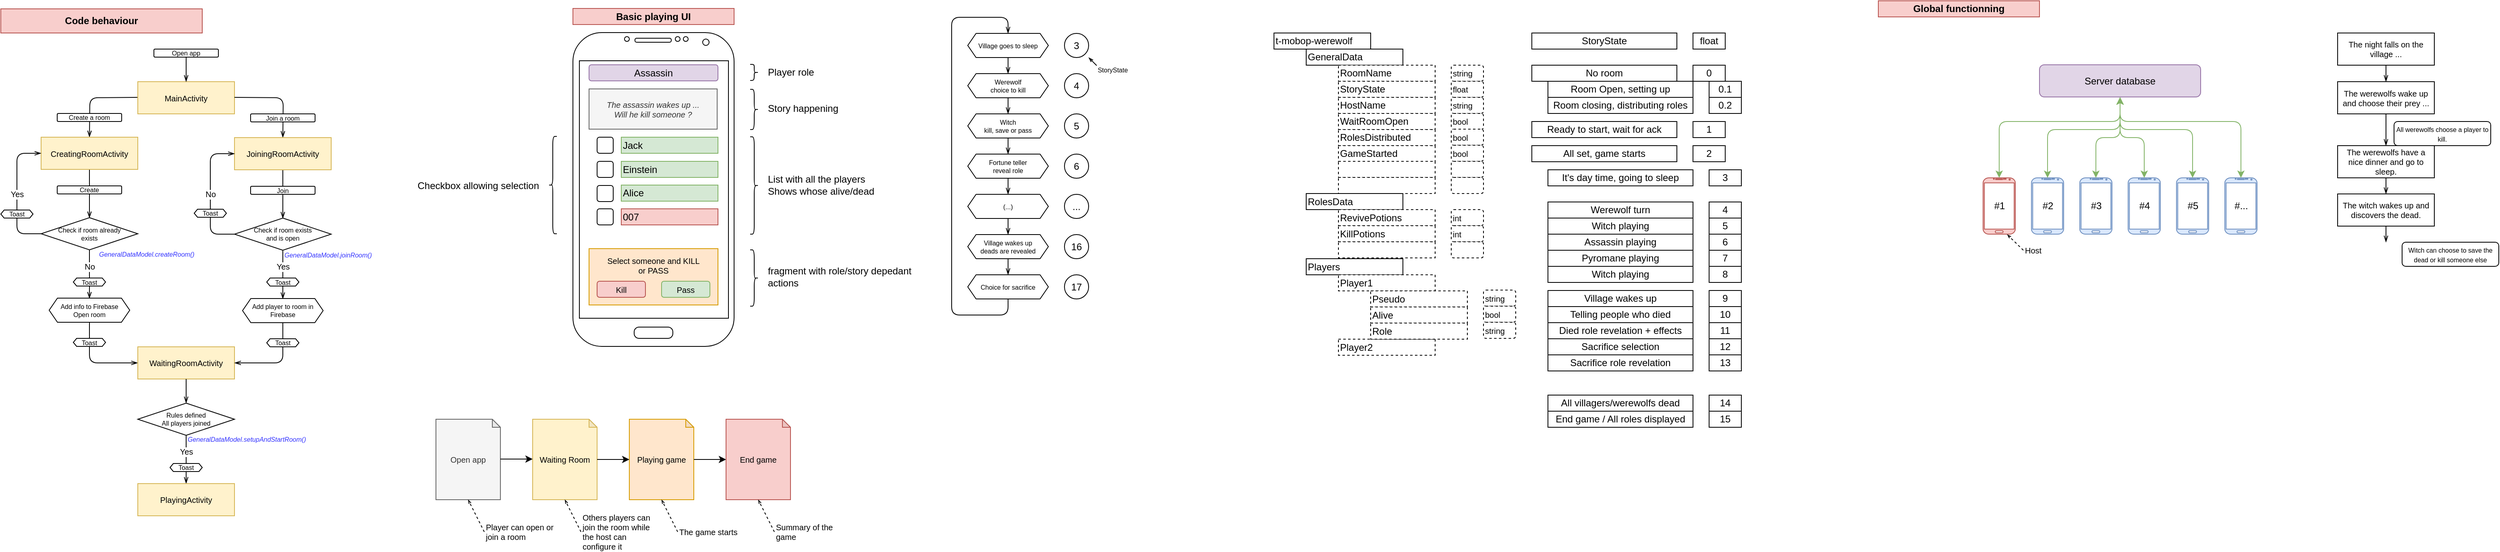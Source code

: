 <mxfile version="12.3.2" type="device" pages="1"><diagram id="DQaIDhGSqZXGHXnhg_7c" name="Page-1"><mxGraphModel dx="469" dy="-544" grid="1" gridSize="10" guides="1" tooltips="1" connect="1" arrows="1" fold="1" page="1" pageScale="1" pageWidth="1169" pageHeight="827" math="0" shadow="0"><root><mxCell id="0"/><mxCell id="1" parent="0"/><mxCell id="uRxb_ke3YkDZkMatHxJX-31" value="t-mobop-werewolf" style="rounded=0;whiteSpace=wrap;html=1;connectable=0;allowArrows=0;align=left;" parent="1" vertex="1"><mxGeometry x="1600" y="880" width="120" height="20" as="geometry"/></mxCell><mxCell id="uRxb_ke3YkDZkMatHxJX-32" value="GeneralData" style="rounded=0;whiteSpace=wrap;html=1;connectable=0;allowArrows=0;align=left;" parent="1" vertex="1"><mxGeometry x="1640" y="900" width="120" height="20" as="geometry"/></mxCell><mxCell id="uRxb_ke3YkDZkMatHxJX-33" value="RoomName" style="rounded=0;whiteSpace=wrap;html=1;connectable=0;allowArrows=0;dashed=1;align=left;" parent="1" vertex="1"><mxGeometry x="1680" y="920" width="120" height="20" as="geometry"/></mxCell><mxCell id="uRxb_ke3YkDZkMatHxJX-34" value="StoryState" style="rounded=0;whiteSpace=wrap;html=1;connectable=0;allowArrows=0;dashed=1;align=left;" parent="1" vertex="1"><mxGeometry x="1680" y="940" width="120" height="20" as="geometry"/></mxCell><mxCell id="uRxb_ke3YkDZkMatHxJX-35" value="Players" style="rounded=0;whiteSpace=wrap;html=1;connectable=0;allowArrows=0;align=left;" parent="1" vertex="1"><mxGeometry x="1640" y="1160.5" width="120" height="20" as="geometry"/></mxCell><mxCell id="uRxb_ke3YkDZkMatHxJX-36" value="Player1" style="rounded=0;whiteSpace=wrap;html=1;connectable=0;allowArrows=0;dashed=1;align=left;" parent="1" vertex="1"><mxGeometry x="1680" y="1180.5" width="120" height="20" as="geometry"/></mxCell><mxCell id="uRxb_ke3YkDZkMatHxJX-37" value="Player2" style="rounded=0;whiteSpace=wrap;html=1;connectable=0;allowArrows=0;dashed=1;align=left;" parent="1" vertex="1"><mxGeometry x="1680" y="1260.5" width="120" height="20" as="geometry"/></mxCell><mxCell id="uRxb_ke3YkDZkMatHxJX-38" value="HostName" style="rounded=0;whiteSpace=wrap;html=1;connectable=0;allowArrows=0;dashed=1;align=left;" parent="1" vertex="1"><mxGeometry x="1680" y="960" width="120" height="20" as="geometry"/></mxCell><mxCell id="uRxb_ke3YkDZkMatHxJX-39" value="WaitRoomOpen" style="rounded=0;whiteSpace=wrap;html=1;connectable=0;allowArrows=0;dashed=1;align=left;" parent="1" vertex="1"><mxGeometry x="1680" y="980" width="120" height="20" as="geometry"/></mxCell><mxCell id="uRxb_ke3YkDZkMatHxJX-40" value="Pseudo" style="rounded=0;whiteSpace=wrap;html=1;connectable=0;allowArrows=0;dashed=1;align=left;" parent="1" vertex="1"><mxGeometry x="1720" y="1200.5" width="120" height="20" as="geometry"/></mxCell><mxCell id="uRxb_ke3YkDZkMatHxJX-41" value="Alive" style="rounded=0;whiteSpace=wrap;html=1;connectable=0;allowArrows=0;dashed=1;align=left;" parent="1" vertex="1"><mxGeometry x="1720" y="1220.5" width="120" height="20" as="geometry"/></mxCell><mxCell id="uRxb_ke3YkDZkMatHxJX-42" value="Role" style="rounded=0;whiteSpace=wrap;html=1;connectable=0;allowArrows=0;dashed=1;align=left;" parent="1" vertex="1"><mxGeometry x="1720" y="1240.5" width="120" height="20" as="geometry"/></mxCell><mxCell id="uRxb_ke3YkDZkMatHxJX-43" value="RolesDistributed" style="rounded=0;whiteSpace=wrap;html=1;connectable=0;allowArrows=0;dashed=1;align=left;" parent="1" vertex="1"><mxGeometry x="1680" y="1000" width="120" height="20" as="geometry"/></mxCell><mxCell id="uRxb_ke3YkDZkMatHxJX-44" value="GameStarted" style="rounded=0;whiteSpace=wrap;html=1;connectable=0;allowArrows=0;dashed=1;align=left;" parent="1" vertex="1"><mxGeometry x="1680" y="1020" width="120" height="20" as="geometry"/></mxCell><mxCell id="uRxb_ke3YkDZkMatHxJX-45" value="" style="rounded=0;whiteSpace=wrap;html=1;connectable=0;allowArrows=0;dashed=1;align=left;" parent="1" vertex="1"><mxGeometry x="1680" y="1039.5" width="120" height="20" as="geometry"/></mxCell><mxCell id="uRxb_ke3YkDZkMatHxJX-46" value="" style="rounded=0;whiteSpace=wrap;html=1;connectable=0;allowArrows=0;dashed=1;align=left;" parent="1" vertex="1"><mxGeometry x="1680" y="1059.5" width="120" height="20" as="geometry"/></mxCell><mxCell id="uRxb_ke3YkDZkMatHxJX-47" value="string" style="rounded=1;whiteSpace=wrap;html=1;fontSize=10;align=left;dashed=1;connectable=0;allowArrows=0;" parent="1" vertex="1"><mxGeometry x="1820" y="920" width="40" height="20" as="geometry"/></mxCell><mxCell id="uRxb_ke3YkDZkMatHxJX-48" value="float" style="rounded=1;whiteSpace=wrap;html=1;fontSize=10;align=left;dashed=1;connectable=0;allowArrows=0;" parent="1" vertex="1"><mxGeometry x="1820" y="940" width="40" height="20" as="geometry"/></mxCell><mxCell id="uRxb_ke3YkDZkMatHxJX-49" value="string" style="rounded=1;whiteSpace=wrap;html=1;fontSize=10;align=left;dashed=1;connectable=0;allowArrows=0;" parent="1" vertex="1"><mxGeometry x="1820" y="960" width="40" height="20" as="geometry"/></mxCell><mxCell id="uRxb_ke3YkDZkMatHxJX-50" value="bool" style="rounded=1;whiteSpace=wrap;html=1;fontSize=10;align=left;dashed=1;connectable=0;allowArrows=0;" parent="1" vertex="1"><mxGeometry x="1820" y="980" width="40" height="20" as="geometry"/></mxCell><mxCell id="uRxb_ke3YkDZkMatHxJX-51" value="bool" style="rounded=1;whiteSpace=wrap;html=1;fontSize=10;align=left;dashed=1;connectable=0;allowArrows=0;" parent="1" vertex="1"><mxGeometry x="1820" y="999.5" width="40" height="20" as="geometry"/></mxCell><mxCell id="uRxb_ke3YkDZkMatHxJX-52" value="bool" style="rounded=1;whiteSpace=wrap;html=1;fontSize=10;align=left;dashed=1;connectable=0;allowArrows=0;" parent="1" vertex="1"><mxGeometry x="1820" y="1019.5" width="40" height="20" as="geometry"/></mxCell><mxCell id="uRxb_ke3YkDZkMatHxJX-53" value="" style="rounded=1;whiteSpace=wrap;html=1;fontSize=10;align=left;dashed=1;connectable=0;allowArrows=0;" parent="1" vertex="1"><mxGeometry x="1820" y="1039.5" width="40" height="20" as="geometry"/></mxCell><mxCell id="uRxb_ke3YkDZkMatHxJX-54" value="" style="rounded=1;whiteSpace=wrap;html=1;fontSize=10;align=left;dashed=1;connectable=0;allowArrows=0;" parent="1" vertex="1"><mxGeometry x="1820" y="1059.5" width="40" height="20" as="geometry"/></mxCell><mxCell id="uRxb_ke3YkDZkMatHxJX-55" value="string" style="rounded=1;whiteSpace=wrap;html=1;fontSize=10;align=left;dashed=1;connectable=0;allowArrows=0;" parent="1" vertex="1"><mxGeometry x="1860" y="1199.5" width="40" height="20" as="geometry"/></mxCell><mxCell id="uRxb_ke3YkDZkMatHxJX-56" value="bool" style="rounded=1;whiteSpace=wrap;html=1;fontSize=10;align=left;dashed=1;connectable=0;allowArrows=0;" parent="1" vertex="1"><mxGeometry x="1860" y="1219.5" width="40" height="20" as="geometry"/></mxCell><mxCell id="uRxb_ke3YkDZkMatHxJX-57" value="string" style="rounded=1;whiteSpace=wrap;html=1;fontSize=10;align=left;dashed=1;connectable=0;allowArrows=0;" parent="1" vertex="1"><mxGeometry x="1860" y="1239.5" width="40" height="20" as="geometry"/></mxCell><mxCell id="uRxb_ke3YkDZkMatHxJX-59" value="RolesData" style="rounded=0;whiteSpace=wrap;html=1;connectable=0;allowArrows=0;align=left;" parent="1" vertex="1"><mxGeometry x="1640" y="1079.5" width="120" height="20" as="geometry"/></mxCell><mxCell id="uRxb_ke3YkDZkMatHxJX-60" value="RevivePotions" style="rounded=0;whiteSpace=wrap;html=1;connectable=0;allowArrows=0;dashed=1;align=left;" parent="1" vertex="1"><mxGeometry x="1680" y="1099.5" width="120" height="20" as="geometry"/></mxCell><mxCell id="uRxb_ke3YkDZkMatHxJX-61" value="KillPotions" style="rounded=0;whiteSpace=wrap;html=1;connectable=0;allowArrows=0;dashed=1;align=left;" parent="1" vertex="1"><mxGeometry x="1680" y="1119.5" width="120" height="20" as="geometry"/></mxCell><mxCell id="uRxb_ke3YkDZkMatHxJX-62" value="" style="rounded=0;whiteSpace=wrap;html=1;connectable=0;allowArrows=0;dashed=1;align=left;" parent="1" vertex="1"><mxGeometry x="1680" y="1139.5" width="120" height="20" as="geometry"/></mxCell><mxCell id="uRxb_ke3YkDZkMatHxJX-64" value="int" style="rounded=1;whiteSpace=wrap;html=1;fontSize=10;align=left;dashed=1;connectable=0;allowArrows=0;" parent="1" vertex="1"><mxGeometry x="1820" y="1099.5" width="40" height="20" as="geometry"/></mxCell><mxCell id="uRxb_ke3YkDZkMatHxJX-65" value="int" style="rounded=1;whiteSpace=wrap;html=1;fontSize=10;align=left;dashed=1;connectable=0;allowArrows=0;" parent="1" vertex="1"><mxGeometry x="1820" y="1119.5" width="40" height="20" as="geometry"/></mxCell><mxCell id="uRxb_ke3YkDZkMatHxJX-66" value="" style="rounded=1;whiteSpace=wrap;html=1;fontSize=10;align=left;dashed=1;connectable=0;allowArrows=0;" parent="1" vertex="1"><mxGeometry x="1820" y="1139.5" width="40" height="20" as="geometry"/></mxCell><mxCell id="qsRmFN55MusP52fm8ERG-1" value="float" style="rounded=0;whiteSpace=wrap;html=1;connectable=0;allowArrows=0;" parent="1" vertex="1"><mxGeometry x="2120" y="880" width="40" height="20" as="geometry"/></mxCell><mxCell id="qsRmFN55MusP52fm8ERG-2" value="StoryState" style="rounded=0;whiteSpace=wrap;html=1;connectable=0;allowArrows=0;" parent="1" vertex="1"><mxGeometry x="1920" y="880" width="180" height="20" as="geometry"/></mxCell><mxCell id="qsRmFN55MusP52fm8ERG-3" value="0" style="rounded=0;whiteSpace=wrap;html=1;connectable=0;allowArrows=0;" parent="1" vertex="1"><mxGeometry x="2120" y="920" width="40" height="20" as="geometry"/></mxCell><mxCell id="qsRmFN55MusP52fm8ERG-4" value="No room" style="rounded=0;whiteSpace=wrap;html=1;connectable=0;allowArrows=0;" parent="1" vertex="1"><mxGeometry x="1920" y="920" width="180" height="20" as="geometry"/></mxCell><mxCell id="qsRmFN55MusP52fm8ERG-5" value="1" style="rounded=0;whiteSpace=wrap;html=1;connectable=0;allowArrows=0;" parent="1" vertex="1"><mxGeometry x="2120" y="990" width="40" height="20" as="geometry"/></mxCell><mxCell id="qsRmFN55MusP52fm8ERG-6" value="Ready to start, wait for ack" style="rounded=0;whiteSpace=wrap;html=1;connectable=0;allowArrows=0;" parent="1" vertex="1"><mxGeometry x="1920" y="990" width="180" height="20" as="geometry"/></mxCell><mxCell id="qsRmFN55MusP52fm8ERG-7" value="2" style="rounded=0;whiteSpace=wrap;html=1;connectable=0;allowArrows=0;" parent="1" vertex="1"><mxGeometry x="2120" y="1020" width="40" height="20" as="geometry"/></mxCell><mxCell id="qsRmFN55MusP52fm8ERG-8" value="All set, game starts" style="rounded=0;whiteSpace=wrap;html=1;connectable=0;allowArrows=0;" parent="1" vertex="1"><mxGeometry x="1920" y="1020" width="180" height="20" as="geometry"/></mxCell><mxCell id="qsRmFN55MusP52fm8ERG-9" value="4" style="rounded=0;whiteSpace=wrap;html=1;connectable=0;allowArrows=0;" parent="1" vertex="1"><mxGeometry x="2140" y="1090" width="40" height="20" as="geometry"/></mxCell><mxCell id="qsRmFN55MusP52fm8ERG-10" value="Werewolf turn" style="rounded=0;whiteSpace=wrap;html=1;connectable=0;allowArrows=0;" parent="1" vertex="1"><mxGeometry x="1940" y="1090" width="180" height="20" as="geometry"/></mxCell><mxCell id="qsRmFN55MusP52fm8ERG-11" value="5" style="rounded=0;whiteSpace=wrap;html=1;connectable=0;allowArrows=0;" parent="1" vertex="1"><mxGeometry x="2140" y="1110" width="40" height="20" as="geometry"/></mxCell><mxCell id="qsRmFN55MusP52fm8ERG-12" value="Witch playing" style="rounded=0;whiteSpace=wrap;html=1;connectable=0;allowArrows=0;" parent="1" vertex="1"><mxGeometry x="1940" y="1110" width="180" height="20" as="geometry"/></mxCell><mxCell id="qsRmFN55MusP52fm8ERG-13" value="6" style="rounded=0;whiteSpace=wrap;html=1;connectable=0;allowArrows=0;" parent="1" vertex="1"><mxGeometry x="2140" y="1130" width="40" height="20" as="geometry"/></mxCell><mxCell id="qsRmFN55MusP52fm8ERG-14" value="Assassin playing" style="rounded=0;whiteSpace=wrap;html=1;connectable=0;allowArrows=0;" parent="1" vertex="1"><mxGeometry x="1940" y="1130" width="180" height="20" as="geometry"/></mxCell><mxCell id="qsRmFN55MusP52fm8ERG-15" value="7" style="rounded=0;whiteSpace=wrap;html=1;connectable=0;allowArrows=0;" parent="1" vertex="1"><mxGeometry x="2140" y="1150" width="40" height="20" as="geometry"/></mxCell><mxCell id="qsRmFN55MusP52fm8ERG-16" value="Pyromane playing" style="rounded=0;whiteSpace=wrap;html=1;connectable=0;allowArrows=0;" parent="1" vertex="1"><mxGeometry x="1940" y="1150" width="180" height="20" as="geometry"/></mxCell><mxCell id="qsRmFN55MusP52fm8ERG-17" value="8" style="rounded=0;whiteSpace=wrap;html=1;connectable=0;allowArrows=0;" parent="1" vertex="1"><mxGeometry x="2140" y="1170" width="40" height="20" as="geometry"/></mxCell><mxCell id="qsRmFN55MusP52fm8ERG-18" value="Witch playing" style="rounded=0;whiteSpace=wrap;html=1;connectable=0;allowArrows=0;" parent="1" vertex="1"><mxGeometry x="1940" y="1170" width="180" height="20" as="geometry"/></mxCell><mxCell id="qsRmFN55MusP52fm8ERG-19" value="9" style="rounded=0;whiteSpace=wrap;html=1;connectable=0;allowArrows=0;" parent="1" vertex="1"><mxGeometry x="2140" y="1200" width="40" height="20" as="geometry"/></mxCell><mxCell id="qsRmFN55MusP52fm8ERG-20" value="Village wakes up" style="rounded=0;whiteSpace=wrap;html=1;connectable=0;allowArrows=0;" parent="1" vertex="1"><mxGeometry x="1940" y="1200" width="180" height="20" as="geometry"/></mxCell><mxCell id="qsRmFN55MusP52fm8ERG-21" value="10" style="rounded=0;whiteSpace=wrap;html=1;connectable=0;allowArrows=0;" parent="1" vertex="1"><mxGeometry x="2140" y="1220" width="40" height="20" as="geometry"/></mxCell><mxCell id="qsRmFN55MusP52fm8ERG-22" value="Telling people who died" style="rounded=0;whiteSpace=wrap;html=1;connectable=0;allowArrows=0;" parent="1" vertex="1"><mxGeometry x="1940" y="1220" width="180" height="20" as="geometry"/></mxCell><mxCell id="qsRmFN55MusP52fm8ERG-23" value="11" style="rounded=0;whiteSpace=wrap;html=1;connectable=0;allowArrows=0;" parent="1" vertex="1"><mxGeometry x="2140" y="1240" width="40" height="20" as="geometry"/></mxCell><mxCell id="qsRmFN55MusP52fm8ERG-24" value="Died role revelation + effects" style="rounded=0;whiteSpace=wrap;html=1;connectable=0;allowArrows=0;" parent="1" vertex="1"><mxGeometry x="1940" y="1240" width="180" height="20" as="geometry"/></mxCell><mxCell id="qsRmFN55MusP52fm8ERG-25" value="12" style="rounded=0;whiteSpace=wrap;html=1;connectable=0;allowArrows=0;" parent="1" vertex="1"><mxGeometry x="2140" y="1260" width="40" height="20" as="geometry"/></mxCell><mxCell id="qsRmFN55MusP52fm8ERG-26" value="Sacrifice selection" style="rounded=0;whiteSpace=wrap;html=1;connectable=0;allowArrows=0;" parent="1" vertex="1"><mxGeometry x="1940" y="1260" width="180" height="20" as="geometry"/></mxCell><mxCell id="qsRmFN55MusP52fm8ERG-27" value="13" style="rounded=0;whiteSpace=wrap;html=1;connectable=0;allowArrows=0;" parent="1" vertex="1"><mxGeometry x="2140" y="1280" width="40" height="20" as="geometry"/></mxCell><mxCell id="qsRmFN55MusP52fm8ERG-28" value="Sacrifice role revelation" style="rounded=0;whiteSpace=wrap;html=1;connectable=0;allowArrows=0;" parent="1" vertex="1"><mxGeometry x="1940" y="1280" width="180" height="20" as="geometry"/></mxCell><mxCell id="qsRmFN55MusP52fm8ERG-29" value="14" style="rounded=0;whiteSpace=wrap;html=1;connectable=0;allowArrows=0;" parent="1" vertex="1"><mxGeometry x="2140" y="1330" width="40" height="20" as="geometry"/></mxCell><mxCell id="qsRmFN55MusP52fm8ERG-30" value="All villagers/werewolfs dead" style="rounded=0;whiteSpace=wrap;html=1;connectable=0;allowArrows=0;" parent="1" vertex="1"><mxGeometry x="1940" y="1330" width="180" height="20" as="geometry"/></mxCell><mxCell id="qsRmFN55MusP52fm8ERG-31" value="15" style="rounded=0;whiteSpace=wrap;html=1;connectable=0;allowArrows=0;" parent="1" vertex="1"><mxGeometry x="2140" y="1350" width="40" height="20" as="geometry"/></mxCell><mxCell id="qsRmFN55MusP52fm8ERG-32" value="End game / All roles displayed" style="rounded=0;whiteSpace=wrap;html=1;connectable=0;allowArrows=0;" parent="1" vertex="1"><mxGeometry x="1940" y="1350" width="180" height="20" as="geometry"/></mxCell><mxCell id="qsRmFN55MusP52fm8ERG-33" value="0.1" style="rounded=0;whiteSpace=wrap;html=1;connectable=0;allowArrows=0;" parent="1" vertex="1"><mxGeometry x="2140" y="940" width="40" height="20" as="geometry"/></mxCell><mxCell id="qsRmFN55MusP52fm8ERG-34" value="Room Open, setting up" style="rounded=0;whiteSpace=wrap;html=1;connectable=0;allowArrows=0;" parent="1" vertex="1"><mxGeometry x="1940" y="940" width="180" height="20" as="geometry"/></mxCell><mxCell id="qsRmFN55MusP52fm8ERG-35" value="0.2" style="rounded=0;whiteSpace=wrap;html=1;connectable=0;allowArrows=0;" parent="1" vertex="1"><mxGeometry x="2140" y="960" width="40" height="20" as="geometry"/></mxCell><mxCell id="qsRmFN55MusP52fm8ERG-36" value="Room closing, distributing roles" style="rounded=0;whiteSpace=wrap;html=1;connectable=0;allowArrows=0;" parent="1" vertex="1"><mxGeometry x="1940" y="960" width="180" height="20" as="geometry"/></mxCell><mxCell id="qsRmFN55MusP52fm8ERG-37" value="3" style="rounded=0;whiteSpace=wrap;html=1;connectable=0;allowArrows=0;" parent="1" vertex="1"><mxGeometry x="2140" y="1050" width="40" height="20" as="geometry"/></mxCell><mxCell id="qsRmFN55MusP52fm8ERG-38" value="It's day time, going to sleep" style="rounded=0;whiteSpace=wrap;html=1;connectable=0;allowArrows=0;" parent="1" vertex="1"><mxGeometry x="1940" y="1050" width="180" height="20" as="geometry"/></mxCell><mxCell id="ZGTDkdYk8JEjdEVZX-YN-1" value="Code behaviour" style="rounded=0;whiteSpace=wrap;html=1;strokeColor=#b85450;fillColor=#f8cecc;fontStyle=1;connectable=0;allowArrows=0;" parent="1" vertex="1"><mxGeometry x="20" y="850" width="250" height="30" as="geometry"/></mxCell><mxCell id="ZGTDkdYk8JEjdEVZX-YN-6" value="" style="endArrow=openThin;html=1;endFill=0;fontSize=10;edgeStyle=orthogonalEdgeStyle;" parent="1" edge="1"><mxGeometry width="50" height="50" relative="1" as="geometry"><mxPoint x="190" y="960" as="sourcePoint"/><mxPoint x="130" y="1009.5" as="targetPoint"/></mxGeometry></mxCell><mxCell id="ZGTDkdYk8JEjdEVZX-YN-7" value="CreatingRoomActivity" style="rounded=0;whiteSpace=wrap;html=1;connectable=0;allowArrows=0;fontSize=10;fillColor=#fff2cc;strokeColor=#d6b656;" parent="1" vertex="1"><mxGeometry x="70" y="1009.5" width="120" height="40" as="geometry"/></mxCell><mxCell id="ZGTDkdYk8JEjdEVZX-YN-10" value="Create a room" style="rounded=1;whiteSpace=wrap;html=1;fontSize=8;connectable=0;allowArrows=0;" parent="1" vertex="1"><mxGeometry x="90" y="980" width="80" height="10" as="geometry"/></mxCell><mxCell id="ZGTDkdYk8JEjdEVZX-YN-11" value="" style="endArrow=openThin;html=1;endFill=0;fontSize=10;" parent="1" edge="1"><mxGeometry width="50" height="50" relative="1" as="geometry"><mxPoint x="130" y="1050" as="sourcePoint"/><mxPoint x="130" y="1110" as="targetPoint"/></mxGeometry></mxCell><mxCell id="ZGTDkdYk8JEjdEVZX-YN-12" value="Create" style="rounded=1;whiteSpace=wrap;html=1;fontSize=8;connectable=0;allowArrows=0;" parent="1" vertex="1"><mxGeometry x="90" y="1070" width="80" height="10" as="geometry"/></mxCell><mxCell id="ZGTDkdYk8JEjdEVZX-YN-13" value="Check if room already&lt;br&gt;exists" style="rhombus;whiteSpace=wrap;html=1;fontSize=8;connectable=0;allowArrows=0;" parent="1" vertex="1"><mxGeometry x="70" y="1109.5" width="120" height="40" as="geometry"/></mxCell><mxCell id="ZGTDkdYk8JEjdEVZX-YN-14" value="Yes" style="endArrow=openThin;html=1;endFill=0;fontSize=10;edgeStyle=orthogonalEdgeStyle;" parent="1" edge="1"><mxGeometry width="50" height="50" relative="1" as="geometry"><mxPoint x="70" y="1129.5" as="sourcePoint"/><mxPoint x="70" y="1029.5" as="targetPoint"/><Array as="points"><mxPoint x="40" y="1129.5"/><mxPoint x="40" y="1029.5"/></Array></mxGeometry></mxCell><mxCell id="ZGTDkdYk8JEjdEVZX-YN-15" value="No" style="endArrow=openThin;html=1;endFill=0;fontSize=10;" parent="1" edge="1"><mxGeometry x="-0.333" width="50" height="50" relative="1" as="geometry"><mxPoint x="130" y="1150" as="sourcePoint"/><mxPoint x="130" y="1210" as="targetPoint"/><mxPoint as="offset"/></mxGeometry></mxCell><mxCell id="ZGTDkdYk8JEjdEVZX-YN-16" value="Add info to Firebase&lt;br&gt;Open room" style="shape=hexagon;perimeter=hexagonPerimeter2;whiteSpace=wrap;html=1;fontSize=8;connectable=0;allowArrows=0;size=0.103;" parent="1" vertex="1"><mxGeometry x="80" y="1209.5" width="100" height="30" as="geometry"/></mxCell><mxCell id="ZGTDkdYk8JEjdEVZX-YN-17" value="" style="endArrow=openThin;html=1;endFill=0;fontSize=10;edgeStyle=orthogonalEdgeStyle;" parent="1" edge="1"><mxGeometry width="50" height="50" relative="1" as="geometry"><mxPoint x="130" y="1239.5" as="sourcePoint"/><mxPoint x="190" y="1290" as="targetPoint"/><Array as="points"><mxPoint x="130" y="1290"/><mxPoint x="190" y="1290"/></Array></mxGeometry></mxCell><mxCell id="ZGTDkdYk8JEjdEVZX-YN-18" value="WaitingRoomActivity" style="rounded=0;whiteSpace=wrap;html=1;connectable=0;allowArrows=0;fontSize=10;fillColor=#fff2cc;strokeColor=#d6b656;" parent="1" vertex="1"><mxGeometry x="190" y="1270" width="120" height="40" as="geometry"/></mxCell><mxCell id="ZGTDkdYk8JEjdEVZX-YN-19" value="MainActivity" style="rounded=0;whiteSpace=wrap;html=1;connectable=0;allowArrows=0;fontSize=10;fillColor=#fff2cc;strokeColor=#d6b656;" parent="1" vertex="1"><mxGeometry x="190" y="940.5" width="120" height="40" as="geometry"/></mxCell><mxCell id="ZGTDkdYk8JEjdEVZX-YN-20" value="" style="endArrow=openThin;html=1;endFill=0;fontSize=10;" parent="1" edge="1"><mxGeometry width="50" height="50" relative="1" as="geometry"><mxPoint x="250" y="910.5" as="sourcePoint"/><mxPoint x="250" y="940.5" as="targetPoint"/></mxGeometry></mxCell><mxCell id="ZGTDkdYk8JEjdEVZX-YN-21" value="" style="endArrow=openThin;html=1;endFill=0;fontSize=10;edgeStyle=orthogonalEdgeStyle;" parent="1" edge="1"><mxGeometry width="50" height="50" relative="1" as="geometry"><mxPoint x="310" y="960" as="sourcePoint"/><mxPoint x="370" y="1010" as="targetPoint"/></mxGeometry></mxCell><mxCell id="ZGTDkdYk8JEjdEVZX-YN-22" value="JoiningRoomActivity" style="rounded=0;whiteSpace=wrap;html=1;connectable=0;allowArrows=0;fontSize=10;fillColor=#fff2cc;strokeColor=#d6b656;" parent="1" vertex="1"><mxGeometry x="310" y="1010" width="120" height="40" as="geometry"/></mxCell><mxCell id="ZGTDkdYk8JEjdEVZX-YN-23" value="Open app" style="rounded=1;whiteSpace=wrap;html=1;fontSize=8;connectable=0;allowArrows=0;" parent="1" vertex="1"><mxGeometry x="210" y="900" width="80" height="10" as="geometry"/></mxCell><mxCell id="ZGTDkdYk8JEjdEVZX-YN-24" value="Join a room" style="rounded=1;whiteSpace=wrap;html=1;fontSize=8;connectable=0;allowArrows=0;" parent="1" vertex="1"><mxGeometry x="330" y="980.5" width="80" height="10" as="geometry"/></mxCell><mxCell id="ZGTDkdYk8JEjdEVZX-YN-25" value="" style="endArrow=openThin;html=1;endFill=0;fontSize=10;" parent="1" edge="1"><mxGeometry width="50" height="50" relative="1" as="geometry"><mxPoint x="370" y="1050.5" as="sourcePoint"/><mxPoint x="370" y="1110.5" as="targetPoint"/></mxGeometry></mxCell><mxCell id="ZGTDkdYk8JEjdEVZX-YN-26" value="Join" style="rounded=1;whiteSpace=wrap;html=1;fontSize=8;connectable=0;allowArrows=0;" parent="1" vertex="1"><mxGeometry x="330" y="1070.5" width="80" height="10" as="geometry"/></mxCell><mxCell id="ZGTDkdYk8JEjdEVZX-YN-27" value="Check if room exists&lt;br&gt;and is open" style="rhombus;whiteSpace=wrap;html=1;fontSize=8;connectable=0;allowArrows=0;" parent="1" vertex="1"><mxGeometry x="310" y="1110" width="120" height="40" as="geometry"/></mxCell><mxCell id="ZGTDkdYk8JEjdEVZX-YN-28" value="No" style="endArrow=openThin;html=1;endFill=0;fontSize=10;edgeStyle=orthogonalEdgeStyle;" parent="1" edge="1"><mxGeometry width="50" height="50" relative="1" as="geometry"><mxPoint x="310.2" y="1130" as="sourcePoint"/><mxPoint x="310.2" y="1030" as="targetPoint"/><Array as="points"><mxPoint x="280" y="1130"/><mxPoint x="280" y="1030"/></Array></mxGeometry></mxCell><mxCell id="ZGTDkdYk8JEjdEVZX-YN-29" value="Yes" style="endArrow=openThin;html=1;endFill=0;fontSize=10;" parent="1" edge="1"><mxGeometry x="-0.35" width="50" height="50" relative="1" as="geometry"><mxPoint x="370" y="1150.5" as="sourcePoint"/><mxPoint x="370" y="1210.5" as="targetPoint"/><mxPoint as="offset"/></mxGeometry></mxCell><mxCell id="ZGTDkdYk8JEjdEVZX-YN-30" value="Add player to room in Firebase" style="shape=hexagon;perimeter=hexagonPerimeter2;whiteSpace=wrap;html=1;fontSize=8;connectable=0;allowArrows=0;size=0.103;" parent="1" vertex="1"><mxGeometry x="320" y="1210" width="100" height="30" as="geometry"/></mxCell><mxCell id="ZGTDkdYk8JEjdEVZX-YN-31" value="" style="endArrow=openThin;html=1;endFill=0;fontSize=10;edgeStyle=orthogonalEdgeStyle;" parent="1" edge="1"><mxGeometry width="50" height="50" relative="1" as="geometry"><mxPoint x="370" y="1239.5" as="sourcePoint"/><mxPoint x="310" y="1290" as="targetPoint"/><Array as="points"><mxPoint x="370" y="1290"/><mxPoint x="310" y="1290"/></Array></mxGeometry></mxCell><mxCell id="ZGTDkdYk8JEjdEVZX-YN-37" value="Toast" style="shape=hexagon;perimeter=hexagonPerimeter2;whiteSpace=wrap;html=1;fontSize=8;connectable=0;allowArrows=0;size=0.103;" parent="1" vertex="1"><mxGeometry x="260" y="1099" width="40" height="10" as="geometry"/></mxCell><mxCell id="ZGTDkdYk8JEjdEVZX-YN-38" value="Toast" style="shape=hexagon;perimeter=hexagonPerimeter2;whiteSpace=wrap;html=1;fontSize=8;connectable=0;allowArrows=0;size=0.103;" parent="1" vertex="1"><mxGeometry x="20" y="1100" width="40" height="10" as="geometry"/></mxCell><mxCell id="ZGTDkdYk8JEjdEVZX-YN-39" value="Toast" style="shape=hexagon;perimeter=hexagonPerimeter2;whiteSpace=wrap;html=1;fontSize=8;connectable=0;allowArrows=0;size=0.103;" parent="1" vertex="1"><mxGeometry x="110" y="1259.5" width="40" height="10" as="geometry"/></mxCell><mxCell id="ZGTDkdYk8JEjdEVZX-YN-40" value="Toast" style="shape=hexagon;perimeter=hexagonPerimeter2;whiteSpace=wrap;html=1;fontSize=8;connectable=0;allowArrows=0;size=0.103;" parent="1" vertex="1"><mxGeometry x="350" y="1260" width="40" height="10" as="geometry"/></mxCell><mxCell id="ZGTDkdYk8JEjdEVZX-YN-41" value="GeneralDataModel.createRoom()" style="text;html=1;strokeColor=none;fillColor=none;align=left;verticalAlign=middle;whiteSpace=wrap;rounded=0;fontSize=8;fontStyle=2;fontColor=#3333FF;connectable=0;allowArrows=0;" parent="1" vertex="1"><mxGeometry x="140" y="1150" width="130" height="10" as="geometry"/></mxCell><mxCell id="ZGTDkdYk8JEjdEVZX-YN-42" value="GeneralDataModel.joinRoom()" style="text;html=1;strokeColor=none;fillColor=none;align=left;verticalAlign=middle;whiteSpace=wrap;rounded=0;fontSize=8;fontStyle=2;fontColor=#3333FF;connectable=0;allowArrows=0;" parent="1" vertex="1"><mxGeometry x="370" y="1150.5" width="130" height="10" as="geometry"/></mxCell><mxCell id="CiBbSyaNpU-gaZqGkFVs-16" value="Basic playing UI" style="rounded=0;whiteSpace=wrap;html=1;strokeColor=#b85450;fillColor=#f8cecc;fontStyle=1;connectable=0;allowArrows=0;" parent="1" vertex="1"><mxGeometry x="730" y="849.5" width="200" height="20" as="geometry"/></mxCell><mxCell id="CiBbSyaNpU-gaZqGkFVs-17" value="" style="verticalLabelPosition=bottom;verticalAlign=top;html=1;shadow=0;dashed=0;strokeWidth=1;shape=mxgraph.android.phone2;strokeColor=#000000;connectable=0;allowArrows=0;" parent="1" vertex="1"><mxGeometry x="730" y="879.5" width="200" height="390" as="geometry"/></mxCell><mxCell id="CiBbSyaNpU-gaZqGkFVs-18" value="Assassin" style="rounded=1;whiteSpace=wrap;html=1;fillColor=#e1d5e7;strokeColor=#9673a6;connectable=0;allowArrows=0;" parent="1" vertex="1"><mxGeometry x="750" y="919.5" width="160" height="20" as="geometry"/></mxCell><mxCell id="CiBbSyaNpU-gaZqGkFVs-19" value="The assassin wakes up ...&lt;br&gt;Will he kill someone ?" style="rounded=0;whiteSpace=wrap;html=1;strokeColor=#666666;fontStyle=2;fillColor=#f5f5f5;fontColor=#333333;connectable=0;allowArrows=0;fontSize=10;" parent="1" vertex="1"><mxGeometry x="750" y="949.5" width="159" height="50" as="geometry"/></mxCell><mxCell id="CiBbSyaNpU-gaZqGkFVs-21" value="" style="rounded=1;whiteSpace=wrap;html=1;connectable=0;allowArrows=0;" parent="1" vertex="1"><mxGeometry x="760" y="1009.5" width="20" height="20" as="geometry"/></mxCell><mxCell id="CiBbSyaNpU-gaZqGkFVs-22" value="Jack" style="text;html=1;strokeColor=#82b366;fillColor=#d5e8d4;align=left;verticalAlign=middle;whiteSpace=wrap;rounded=0;connectable=0;allowArrows=0;" parent="1" vertex="1"><mxGeometry x="790" y="1009.5" width="120" height="20" as="geometry"/></mxCell><mxCell id="CiBbSyaNpU-gaZqGkFVs-23" value="" style="rounded=1;whiteSpace=wrap;html=1;connectable=0;allowArrows=0;" parent="1" vertex="1"><mxGeometry x="760" y="1039.5" width="20" height="20" as="geometry"/></mxCell><mxCell id="CiBbSyaNpU-gaZqGkFVs-24" value="Einstein" style="text;html=1;strokeColor=#82b366;fillColor=#d5e8d4;align=left;verticalAlign=middle;whiteSpace=wrap;rounded=0;connectable=0;allowArrows=0;" parent="1" vertex="1"><mxGeometry x="790" y="1039.5" width="120" height="20" as="geometry"/></mxCell><mxCell id="CiBbSyaNpU-gaZqGkFVs-25" value="" style="rounded=1;whiteSpace=wrap;html=1;connectable=0;allowArrows=0;" parent="1" vertex="1"><mxGeometry x="760" y="1069.5" width="20" height="20" as="geometry"/></mxCell><mxCell id="CiBbSyaNpU-gaZqGkFVs-26" value="Alice" style="text;html=1;strokeColor=#82b366;fillColor=#d5e8d4;align=left;verticalAlign=middle;whiteSpace=wrap;rounded=0;connectable=0;allowArrows=0;" parent="1" vertex="1"><mxGeometry x="790" y="1069" width="120" height="20" as="geometry"/></mxCell><mxCell id="CiBbSyaNpU-gaZqGkFVs-27" value="List with all the players&lt;br&gt;Shows whose alive/dead" style="rounded=0;whiteSpace=wrap;html=1;strokeColor=none;connectable=0;allowArrows=0;align=left;" parent="1" vertex="1"><mxGeometry x="970" y="1049.5" width="190" height="39" as="geometry"/></mxCell><mxCell id="CiBbSyaNpU-gaZqGkFVs-28" value="" style="shape=curlyBracket;whiteSpace=wrap;html=1;rounded=1;strokeColor=#000000;direction=west;connectable=0;allowArrows=0;" parent="1" vertex="1"><mxGeometry x="950" y="1009" width="10" height="121" as="geometry"/></mxCell><mxCell id="CiBbSyaNpU-gaZqGkFVs-29" value="" style="shape=curlyBracket;whiteSpace=wrap;html=1;rounded=1;strokeColor=#000000;direction=west;connectable=0;allowArrows=0;" parent="1" vertex="1"><mxGeometry x="950" y="1149.5" width="10" height="70" as="geometry"/></mxCell><mxCell id="CiBbSyaNpU-gaZqGkFVs-30" value="fragment with role/story depedant actions" style="rounded=0;whiteSpace=wrap;html=1;strokeColor=none;connectable=0;allowArrows=0;align=left;" parent="1" vertex="1"><mxGeometry x="970" y="1158.5" width="190" height="49" as="geometry"/></mxCell><mxCell id="CiBbSyaNpU-gaZqGkFVs-31" value="" style="shape=curlyBracket;whiteSpace=wrap;html=1;rounded=1;strokeColor=#000000;direction=west;connectable=0;allowArrows=0;" parent="1" vertex="1"><mxGeometry x="950" y="919" width="10" height="20" as="geometry"/></mxCell><mxCell id="CiBbSyaNpU-gaZqGkFVs-32" value="" style="shape=curlyBracket;whiteSpace=wrap;html=1;rounded=1;strokeColor=#000000;direction=west;connectable=0;allowArrows=0;" parent="1" vertex="1"><mxGeometry x="950" y="950" width="10" height="50" as="geometry"/></mxCell><mxCell id="CiBbSyaNpU-gaZqGkFVs-33" value="Player role" style="rounded=0;whiteSpace=wrap;html=1;strokeColor=none;connectable=0;allowArrows=0;align=left;" parent="1" vertex="1"><mxGeometry x="970" y="919" width="190" height="20" as="geometry"/></mxCell><mxCell id="CiBbSyaNpU-gaZqGkFVs-34" value="Story happening" style="rounded=0;whiteSpace=wrap;html=1;strokeColor=none;connectable=0;allowArrows=0;align=left;" parent="1" vertex="1"><mxGeometry x="970" y="949" width="190" height="50" as="geometry"/></mxCell><mxCell id="CiBbSyaNpU-gaZqGkFVs-35" value="" style="rounded=1;whiteSpace=wrap;html=1;connectable=0;allowArrows=0;" parent="1" vertex="1"><mxGeometry x="760" y="1098.5" width="20" height="20" as="geometry"/></mxCell><mxCell id="CiBbSyaNpU-gaZqGkFVs-36" value="007" style="text;html=1;strokeColor=#b85450;fillColor=#f8cecc;align=left;verticalAlign=middle;whiteSpace=wrap;rounded=0;connectable=0;allowArrows=0;" parent="1" vertex="1"><mxGeometry x="790" y="1098.5" width="120" height="20" as="geometry"/></mxCell><mxCell id="CiBbSyaNpU-gaZqGkFVs-37" value="" style="shape=curlyBracket;whiteSpace=wrap;html=1;rounded=1;strokeColor=#000000;direction=east;connectable=0;allowArrows=0;" parent="1" vertex="1"><mxGeometry x="700" y="1008.5" width="10" height="121" as="geometry"/></mxCell><mxCell id="CiBbSyaNpU-gaZqGkFVs-38" value="Checkbox allowing selection" style="rounded=0;whiteSpace=wrap;html=1;strokeColor=none;connectable=0;allowArrows=0;align=right;" parent="1" vertex="1"><mxGeometry x="500" y="1049.5" width="190" height="41" as="geometry"/></mxCell><mxCell id="CiBbSyaNpU-gaZqGkFVs-39" value="Village goes to sleep" style="shape=hexagon;perimeter=hexagonPerimeter2;whiteSpace=wrap;html=1;fontSize=8;connectable=0;allowArrows=0;size=0.103;" parent="1" vertex="1"><mxGeometry x="1220" y="880.5" width="100" height="30" as="geometry"/></mxCell><mxCell id="CiBbSyaNpU-gaZqGkFVs-40" value="" style="endArrow=openThin;html=1;endFill=0;fontSize=10;" parent="1" edge="1"><mxGeometry width="50" height="50" relative="1" as="geometry"><mxPoint x="1270" y="910.5" as="sourcePoint"/><mxPoint x="1270" y="930.5" as="targetPoint"/></mxGeometry></mxCell><mxCell id="CiBbSyaNpU-gaZqGkFVs-41" value="Werewolf&lt;br&gt;choice to kill" style="shape=hexagon;perimeter=hexagonPerimeter2;whiteSpace=wrap;html=1;fontSize=8;connectable=0;allowArrows=0;size=0.103;" parent="1" vertex="1"><mxGeometry x="1220" y="930.5" width="100" height="30" as="geometry"/></mxCell><mxCell id="CiBbSyaNpU-gaZqGkFVs-42" value="" style="endArrow=openThin;html=1;endFill=0;fontSize=10;" parent="1" edge="1"><mxGeometry width="50" height="50" relative="1" as="geometry"><mxPoint x="1270" y="960.5" as="sourcePoint"/><mxPoint x="1270" y="980.5" as="targetPoint"/></mxGeometry></mxCell><mxCell id="CiBbSyaNpU-gaZqGkFVs-43" value="Witch&lt;br&gt;kill, save or pass" style="shape=hexagon;perimeter=hexagonPerimeter2;whiteSpace=wrap;html=1;fontSize=8;connectable=0;allowArrows=0;size=0.103;" parent="1" vertex="1"><mxGeometry x="1220" y="980.5" width="100" height="30" as="geometry"/></mxCell><mxCell id="CiBbSyaNpU-gaZqGkFVs-44" value="" style="endArrow=openThin;html=1;endFill=0;fontSize=10;" parent="1" edge="1"><mxGeometry width="50" height="50" relative="1" as="geometry"><mxPoint x="1270" y="1010.5" as="sourcePoint"/><mxPoint x="1270" y="1030.5" as="targetPoint"/></mxGeometry></mxCell><mxCell id="CiBbSyaNpU-gaZqGkFVs-45" value="Fortune teller&lt;br&gt;reveal role" style="shape=hexagon;perimeter=hexagonPerimeter2;whiteSpace=wrap;html=1;fontSize=8;connectable=0;allowArrows=0;size=0.103;" parent="1" vertex="1"><mxGeometry x="1220" y="1030.5" width="100" height="30" as="geometry"/></mxCell><mxCell id="CiBbSyaNpU-gaZqGkFVs-46" value="" style="endArrow=openThin;html=1;endFill=0;fontSize=10;" parent="1" edge="1"><mxGeometry width="50" height="50" relative="1" as="geometry"><mxPoint x="1270" y="1060.5" as="sourcePoint"/><mxPoint x="1270" y="1080.5" as="targetPoint"/></mxGeometry></mxCell><mxCell id="CiBbSyaNpU-gaZqGkFVs-47" value="(...)" style="shape=hexagon;perimeter=hexagonPerimeter2;whiteSpace=wrap;html=1;fontSize=8;connectable=0;allowArrows=0;size=0.103;" parent="1" vertex="1"><mxGeometry x="1220" y="1080.5" width="100" height="30" as="geometry"/></mxCell><mxCell id="CiBbSyaNpU-gaZqGkFVs-48" value="" style="endArrow=openThin;html=1;endFill=0;fontSize=10;" parent="1" edge="1"><mxGeometry width="50" height="50" relative="1" as="geometry"><mxPoint x="1270" y="1110.5" as="sourcePoint"/><mxPoint x="1270" y="1130.5" as="targetPoint"/></mxGeometry></mxCell><mxCell id="CiBbSyaNpU-gaZqGkFVs-49" value="Village wakes up&lt;br&gt;deads are revealed" style="shape=hexagon;perimeter=hexagonPerimeter2;whiteSpace=wrap;html=1;fontSize=8;connectable=0;allowArrows=0;size=0.103;" parent="1" vertex="1"><mxGeometry x="1220" y="1130.5" width="100" height="30" as="geometry"/></mxCell><mxCell id="CiBbSyaNpU-gaZqGkFVs-50" value="" style="endArrow=openThin;html=1;endFill=0;fontSize=10;edgeStyle=orthogonalEdgeStyle;" parent="1" edge="1"><mxGeometry width="50" height="50" relative="1" as="geometry"><mxPoint x="1270" y="1210.5" as="sourcePoint"/><mxPoint x="1270" y="880.5" as="targetPoint"/><Array as="points"><mxPoint x="1270" y="1230.5"/><mxPoint x="1200" y="1230.5"/><mxPoint x="1200" y="860.5"/><mxPoint x="1270" y="860.5"/></Array></mxGeometry></mxCell><mxCell id="CiBbSyaNpU-gaZqGkFVs-51" value="3" style="ellipse;whiteSpace=wrap;html=1;aspect=fixed;connectable=0;allowArrows=0;" parent="1" vertex="1"><mxGeometry x="1340" y="880.5" width="30" height="30" as="geometry"/></mxCell><mxCell id="CiBbSyaNpU-gaZqGkFVs-52" value="4" style="ellipse;whiteSpace=wrap;html=1;aspect=fixed;connectable=0;allowArrows=0;" parent="1" vertex="1"><mxGeometry x="1340" y="930.5" width="30" height="30" as="geometry"/></mxCell><mxCell id="CiBbSyaNpU-gaZqGkFVs-53" value="5" style="ellipse;whiteSpace=wrap;html=1;aspect=fixed;connectable=0;allowArrows=0;" parent="1" vertex="1"><mxGeometry x="1340" y="980.5" width="30" height="30" as="geometry"/></mxCell><mxCell id="CiBbSyaNpU-gaZqGkFVs-54" value="6" style="ellipse;whiteSpace=wrap;html=1;aspect=fixed;connectable=0;allowArrows=0;" parent="1" vertex="1"><mxGeometry x="1340" y="1030.5" width="30" height="30" as="geometry"/></mxCell><mxCell id="CiBbSyaNpU-gaZqGkFVs-55" value="" style="endArrow=openThin;html=1;endFill=0;fontSize=10;endSize=4;" parent="1" edge="1"><mxGeometry width="50" height="50" relative="1" as="geometry"><mxPoint x="1380" y="920.5" as="sourcePoint"/><mxPoint x="1370" y="910.5" as="targetPoint"/></mxGeometry></mxCell><mxCell id="CiBbSyaNpU-gaZqGkFVs-56" value="StoryState" style="text;html=1;strokeColor=none;fillColor=none;align=center;verticalAlign=middle;whiteSpace=wrap;rounded=0;connectable=0;allowArrows=0;arcSize=12;fontSize=8;" parent="1" vertex="1"><mxGeometry x="1380" y="920.5" width="40" height="10" as="geometry"/></mxCell><mxCell id="CiBbSyaNpU-gaZqGkFVs-57" value="..." style="ellipse;whiteSpace=wrap;html=1;aspect=fixed;connectable=0;allowArrows=0;" parent="1" vertex="1"><mxGeometry x="1340" y="1080.5" width="30" height="30" as="geometry"/></mxCell><mxCell id="CiBbSyaNpU-gaZqGkFVs-58" value="16" style="ellipse;whiteSpace=wrap;html=1;aspect=fixed;connectable=0;allowArrows=0;" parent="1" vertex="1"><mxGeometry x="1340" y="1130.5" width="30" height="30" as="geometry"/></mxCell><mxCell id="CiBbSyaNpU-gaZqGkFVs-59" value="" style="endArrow=openThin;html=1;endFill=0;fontSize=10;" parent="1" edge="1"><mxGeometry width="50" height="50" relative="1" as="geometry"><mxPoint x="1270" y="1160.5" as="sourcePoint"/><mxPoint x="1270" y="1180.5" as="targetPoint"/></mxGeometry></mxCell><mxCell id="CiBbSyaNpU-gaZqGkFVs-60" value="Choice for sacrifice" style="shape=hexagon;perimeter=hexagonPerimeter2;whiteSpace=wrap;html=1;fontSize=8;connectable=0;allowArrows=0;size=0.103;" parent="1" vertex="1"><mxGeometry x="1220" y="1180.5" width="100" height="30" as="geometry"/></mxCell><mxCell id="CiBbSyaNpU-gaZqGkFVs-61" value="17" style="ellipse;whiteSpace=wrap;html=1;aspect=fixed;connectable=0;allowArrows=0;" parent="1" vertex="1"><mxGeometry x="1340" y="1180.5" width="30" height="30" as="geometry"/></mxCell><mxCell id="CiBbSyaNpU-gaZqGkFVs-65" value="" style="endArrow=openThin;html=1;endFill=0;fontSize=10;" parent="1" edge="1"><mxGeometry width="50" height="50" relative="1" as="geometry"><mxPoint x="250" y="1310" as="sourcePoint"/><mxPoint x="250" y="1340" as="targetPoint"/></mxGeometry></mxCell><mxCell id="CiBbSyaNpU-gaZqGkFVs-66" value="Rules defined&lt;br&gt;All players joined" style="rhombus;whiteSpace=wrap;html=1;fontSize=8;connectable=0;allowArrows=0;" parent="1" vertex="1"><mxGeometry x="190" y="1340" width="120" height="40" as="geometry"/></mxCell><mxCell id="CiBbSyaNpU-gaZqGkFVs-67" value="Yes" style="endArrow=openThin;html=1;endFill=0;fontSize=10;" parent="1" edge="1"><mxGeometry x="-0.333" width="50" height="50" relative="1" as="geometry"><mxPoint x="250" y="1380" as="sourcePoint"/><mxPoint x="250" y="1440" as="targetPoint"/><mxPoint as="offset"/></mxGeometry></mxCell><mxCell id="CiBbSyaNpU-gaZqGkFVs-68" value="PlayingActivity" style="rounded=0;whiteSpace=wrap;html=1;connectable=0;allowArrows=0;fontSize=10;fillColor=#fff2cc;strokeColor=#d6b656;" parent="1" vertex="1"><mxGeometry x="190" y="1440" width="120" height="40" as="geometry"/></mxCell><mxCell id="CiBbSyaNpU-gaZqGkFVs-69" value="GeneralDataModel.setupAndStartRoom()" style="text;html=1;strokeColor=none;fillColor=none;align=left;verticalAlign=middle;whiteSpace=wrap;rounded=0;fontSize=8;fontStyle=2;fontColor=#3333FF;connectable=0;allowArrows=0;" parent="1" vertex="1"><mxGeometry x="250" y="1380" width="150" height="10" as="geometry"/></mxCell><mxCell id="CiBbSyaNpU-gaZqGkFVs-70" value="Toast" style="shape=hexagon;perimeter=hexagonPerimeter2;whiteSpace=wrap;html=1;fontSize=8;connectable=0;allowArrows=0;size=0.103;" parent="1" vertex="1"><mxGeometry x="110" y="1184.5" width="40" height="10" as="geometry"/></mxCell><mxCell id="CiBbSyaNpU-gaZqGkFVs-71" value="Toast" style="shape=hexagon;perimeter=hexagonPerimeter2;whiteSpace=wrap;html=1;fontSize=8;connectable=0;allowArrows=0;size=0.103;" parent="1" vertex="1"><mxGeometry x="350" y="1184.5" width="40" height="10" as="geometry"/></mxCell><mxCell id="CiBbSyaNpU-gaZqGkFVs-72" value="Toast" style="shape=hexagon;perimeter=hexagonPerimeter2;whiteSpace=wrap;html=1;fontSize=8;connectable=0;allowArrows=0;size=0.103;" parent="1" vertex="1"><mxGeometry x="230" y="1415" width="40" height="10" as="geometry"/></mxCell><mxCell id="BOVfNr2yQxW23kv-hdBU-1" value="Server database" style="rounded=1;whiteSpace=wrap;html=1;connectable=0;allowArrows=0;fillColor=#e1d5e7;strokeColor=#9673a6;" parent="1" vertex="1"><mxGeometry x="2550" y="919.5" width="200" height="40" as="geometry"/></mxCell><mxCell id="BOVfNr2yQxW23kv-hdBU-2" value="Global functionning" style="rounded=0;whiteSpace=wrap;html=1;strokeColor=#b85450;fillColor=#f8cecc;fontStyle=1;connectable=0;allowArrows=0;" parent="1" vertex="1"><mxGeometry x="2350" y="840" width="200" height="20" as="geometry"/></mxCell><mxCell id="BOVfNr2yQxW23kv-hdBU-4" value="#1" style="verticalLabelPosition=middle;verticalAlign=middle;html=1;shadow=0;dashed=0;strokeWidth=1;shape=mxgraph.android.phone2;strokeColor=#b85450;connectable=0;allowArrows=0;fillColor=#f8cecc;labelPosition=center;align=center;" parent="1" vertex="1"><mxGeometry x="2480" y="1060" width="40" height="70" as="geometry"/></mxCell><mxCell id="BOVfNr2yQxW23kv-hdBU-8" value="#2" style="verticalLabelPosition=middle;verticalAlign=middle;html=1;shadow=0;dashed=0;strokeWidth=1;shape=mxgraph.android.phone2;strokeColor=#6c8ebf;connectable=0;allowArrows=0;fillColor=#dae8fc;labelPosition=center;align=center;" parent="1" vertex="1"><mxGeometry x="2540" y="1060" width="40" height="70" as="geometry"/></mxCell><mxCell id="BOVfNr2yQxW23kv-hdBU-9" value="#3" style="verticalLabelPosition=middle;verticalAlign=middle;html=1;shadow=0;dashed=0;strokeWidth=1;shape=mxgraph.android.phone2;strokeColor=#6c8ebf;connectable=0;allowArrows=0;fillColor=#dae8fc;labelPosition=center;align=center;" parent="1" vertex="1"><mxGeometry x="2600" y="1060" width="40" height="70" as="geometry"/></mxCell><mxCell id="BOVfNr2yQxW23kv-hdBU-10" value="#4" style="verticalLabelPosition=middle;verticalAlign=middle;html=1;shadow=0;dashed=0;strokeWidth=1;shape=mxgraph.android.phone2;strokeColor=#6c8ebf;connectable=0;allowArrows=0;fillColor=#dae8fc;labelPosition=center;align=center;" parent="1" vertex="1"><mxGeometry x="2660" y="1060" width="40" height="70" as="geometry"/></mxCell><mxCell id="BOVfNr2yQxW23kv-hdBU-11" value="#5" style="verticalLabelPosition=middle;verticalAlign=middle;html=1;shadow=0;dashed=0;strokeWidth=1;shape=mxgraph.android.phone2;strokeColor=#6c8ebf;connectable=0;allowArrows=0;fillColor=#dae8fc;labelPosition=center;align=center;" parent="1" vertex="1"><mxGeometry x="2720" y="1060" width="40" height="70" as="geometry"/></mxCell><mxCell id="BOVfNr2yQxW23kv-hdBU-12" value="#..." style="verticalLabelPosition=middle;verticalAlign=middle;html=1;shadow=0;dashed=0;strokeWidth=1;shape=mxgraph.android.phone2;strokeColor=#6c8ebf;connectable=0;allowArrows=0;fillColor=#dae8fc;labelPosition=center;align=center;" parent="1" vertex="1"><mxGeometry x="2780" y="1060" width="40" height="70" as="geometry"/></mxCell><mxCell id="3IhCBqZlvmVOo-xjzAZ2-1" value="Open app" style="shape=note;whiteSpace=wrap;html=1;backgroundOutline=1;darkOpacity=0.05;size=10;connectable=0;allowArrows=0;fontSize=10;fillColor=#f5f5f5;strokeColor=#666666;fontColor=#333333;" vertex="1" parent="1"><mxGeometry x="560" y="1360" width="80" height="100" as="geometry"/></mxCell><mxCell id="3IhCBqZlvmVOo-xjzAZ2-2" value="Waiting Room" style="shape=note;whiteSpace=wrap;html=1;backgroundOutline=1;darkOpacity=0.05;size=10;connectable=0;allowArrows=0;fontSize=10;fillColor=#fff2cc;strokeColor=#d6b656;" vertex="1" parent="1"><mxGeometry x="680" y="1360" width="80" height="100" as="geometry"/></mxCell><mxCell id="3IhCBqZlvmVOo-xjzAZ2-3" value="Playing game" style="shape=note;whiteSpace=wrap;html=1;backgroundOutline=1;darkOpacity=0.05;size=10;connectable=0;allowArrows=0;fontSize=10;fillColor=#ffe6cc;strokeColor=#d79b00;" vertex="1" parent="1"><mxGeometry x="800" y="1360" width="80" height="100" as="geometry"/></mxCell><mxCell id="3IhCBqZlvmVOo-xjzAZ2-4" value="End game" style="shape=note;whiteSpace=wrap;html=1;backgroundOutline=1;darkOpacity=0.05;size=10;connectable=0;allowArrows=0;fontSize=10;fillColor=#f8cecc;strokeColor=#b85450;" vertex="1" parent="1"><mxGeometry x="920" y="1360" width="80" height="100" as="geometry"/></mxCell><mxCell id="3IhCBqZlvmVOo-xjzAZ2-5" value="" style="endArrow=classic;html=1;fontSize=10;" edge="1" parent="1"><mxGeometry width="50" height="50" relative="1" as="geometry"><mxPoint x="640" y="1409.5" as="sourcePoint"/><mxPoint x="680" y="1409.5" as="targetPoint"/></mxGeometry></mxCell><mxCell id="3IhCBqZlvmVOo-xjzAZ2-6" value="" style="endArrow=classic;html=1;fontSize=10;" edge="1" parent="1"><mxGeometry width="50" height="50" relative="1" as="geometry"><mxPoint x="760" y="1410" as="sourcePoint"/><mxPoint x="800" y="1410" as="targetPoint"/></mxGeometry></mxCell><mxCell id="3IhCBqZlvmVOo-xjzAZ2-7" value="" style="endArrow=classic;html=1;fontSize=10;" edge="1" parent="1"><mxGeometry width="50" height="50" relative="1" as="geometry"><mxPoint x="880" y="1410" as="sourcePoint"/><mxPoint x="920" y="1410" as="targetPoint"/></mxGeometry></mxCell><mxCell id="3IhCBqZlvmVOo-xjzAZ2-8" value="" style="endArrow=openThin;html=1;fontSize=10;endSize=3;endFill=0;dashed=1;" edge="1" parent="1"><mxGeometry width="50" height="50" relative="1" as="geometry"><mxPoint x="620" y="1500" as="sourcePoint"/><mxPoint x="600" y="1460" as="targetPoint"/></mxGeometry></mxCell><mxCell id="3IhCBqZlvmVOo-xjzAZ2-9" value="Player can open or join a room" style="text;html=1;strokeColor=none;fillColor=none;align=left;verticalAlign=middle;whiteSpace=wrap;rounded=0;fontSize=10;connectable=0;allowArrows=0;" vertex="1" parent="1"><mxGeometry x="620" y="1490" width="100" height="20" as="geometry"/></mxCell><mxCell id="3IhCBqZlvmVOo-xjzAZ2-10" value="" style="endArrow=openThin;html=1;fontSize=10;endSize=3;endFill=0;dashed=1;" edge="1" parent="1"><mxGeometry width="50" height="50" relative="1" as="geometry"><mxPoint x="740" y="1500" as="sourcePoint"/><mxPoint x="720" y="1460" as="targetPoint"/></mxGeometry></mxCell><mxCell id="3IhCBqZlvmVOo-xjzAZ2-12" value="Others players can join the room while the host can configure it" style="text;html=1;strokeColor=none;fillColor=none;align=left;verticalAlign=middle;whiteSpace=wrap;rounded=0;fontSize=10;connectable=0;allowArrows=0;" vertex="1" parent="1"><mxGeometry x="740" y="1490" width="100" height="20" as="geometry"/></mxCell><mxCell id="3IhCBqZlvmVOo-xjzAZ2-13" value="" style="endArrow=openThin;html=1;fontSize=10;endSize=3;endFill=0;dashed=1;" edge="1" parent="1"><mxGeometry width="50" height="50" relative="1" as="geometry"><mxPoint x="860" y="1500" as="sourcePoint"/><mxPoint x="840" y="1460" as="targetPoint"/></mxGeometry></mxCell><mxCell id="3IhCBqZlvmVOo-xjzAZ2-14" value="The game starts" style="text;html=1;strokeColor=none;fillColor=none;align=left;verticalAlign=middle;whiteSpace=wrap;rounded=0;fontSize=10;connectable=0;allowArrows=0;" vertex="1" parent="1"><mxGeometry x="860" y="1490" width="100" height="20" as="geometry"/></mxCell><mxCell id="3IhCBqZlvmVOo-xjzAZ2-15" value="" style="endArrow=openThin;html=1;fontSize=10;endSize=3;endFill=0;dashed=1;" edge="1" parent="1"><mxGeometry width="50" height="50" relative="1" as="geometry"><mxPoint x="980" y="1500" as="sourcePoint"/><mxPoint x="960" y="1460" as="targetPoint"/></mxGeometry></mxCell><mxCell id="3IhCBqZlvmVOo-xjzAZ2-16" value="Summary of the game" style="text;html=1;strokeColor=none;fillColor=none;align=left;verticalAlign=middle;whiteSpace=wrap;rounded=0;fontSize=10;connectable=0;allowArrows=0;" vertex="1" parent="1"><mxGeometry x="980" y="1490" width="100" height="20" as="geometry"/></mxCell><mxCell id="3IhCBqZlvmVOo-xjzAZ2-18" value="" style="endArrow=classic;startArrow=classic;html=1;fontSize=10;endFill=1;edgeStyle=orthogonalEdgeStyle;fillColor=#d5e8d4;strokeColor=#82b366;" edge="1" parent="1"><mxGeometry width="50" height="50" relative="1" as="geometry"><mxPoint x="2500" y="1060" as="sourcePoint"/><mxPoint x="2650" y="960" as="targetPoint"/><Array as="points"><mxPoint x="2500" y="990"/><mxPoint x="2650" y="990"/><mxPoint x="2650" y="960"/></Array></mxGeometry></mxCell><mxCell id="3IhCBqZlvmVOo-xjzAZ2-19" value="" style="endArrow=classic;startArrow=classic;html=1;fontSize=10;edgeStyle=orthogonalEdgeStyle;fillColor=#d5e8d4;strokeColor=#82b366;" edge="1" parent="1"><mxGeometry width="50" height="50" relative="1" as="geometry"><mxPoint x="2560" y="1060" as="sourcePoint"/><mxPoint x="2650" y="960" as="targetPoint"/><Array as="points"><mxPoint x="2560" y="1000"/><mxPoint x="2650" y="1000"/><mxPoint x="2650" y="960"/></Array></mxGeometry></mxCell><mxCell id="3IhCBqZlvmVOo-xjzAZ2-20" value="" style="endArrow=classic;startArrow=classic;html=1;fontSize=10;edgeStyle=orthogonalEdgeStyle;fillColor=#d5e8d4;strokeColor=#82b366;" edge="1" parent="1"><mxGeometry width="50" height="50" relative="1" as="geometry"><mxPoint x="2620" y="1060" as="sourcePoint"/><mxPoint x="2650" y="960" as="targetPoint"/><Array as="points"><mxPoint x="2620" y="1010"/><mxPoint x="2650" y="1010"/><mxPoint x="2650" y="960"/></Array></mxGeometry></mxCell><mxCell id="3IhCBqZlvmVOo-xjzAZ2-21" value="" style="endArrow=classic;startArrow=classic;html=1;fontSize=10;edgeStyle=orthogonalEdgeStyle;fillColor=#d5e8d4;strokeColor=#82b366;" edge="1" parent="1"><mxGeometry width="50" height="50" relative="1" as="geometry"><mxPoint x="2680" y="1060" as="sourcePoint"/><mxPoint x="2650" y="960" as="targetPoint"/><Array as="points"><mxPoint x="2680" y="1010"/><mxPoint x="2650" y="1010"/></Array></mxGeometry></mxCell><mxCell id="3IhCBqZlvmVOo-xjzAZ2-22" value="" style="endArrow=classic;startArrow=classic;html=1;fontSize=10;edgeStyle=orthogonalEdgeStyle;fillColor=#d5e8d4;strokeColor=#82b366;" edge="1" parent="1"><mxGeometry width="50" height="50" relative="1" as="geometry"><mxPoint x="2740" y="1060" as="sourcePoint"/><mxPoint x="2650" y="960" as="targetPoint"/><Array as="points"><mxPoint x="2740" y="1000"/><mxPoint x="2650" y="1000"/><mxPoint x="2650" y="960"/></Array></mxGeometry></mxCell><mxCell id="3IhCBqZlvmVOo-xjzAZ2-23" value="" style="endArrow=classic;startArrow=classic;html=1;fontSize=10;edgeStyle=orthogonalEdgeStyle;fillColor=#d5e8d4;strokeColor=#82b366;" edge="1" parent="1"><mxGeometry width="50" height="50" relative="1" as="geometry"><mxPoint x="2800" y="1060" as="sourcePoint"/><mxPoint x="2650" y="960" as="targetPoint"/><Array as="points"><mxPoint x="2800" y="990"/><mxPoint x="2650" y="990"/><mxPoint x="2650" y="960"/></Array></mxGeometry></mxCell><mxCell id="3IhCBqZlvmVOo-xjzAZ2-24" value="" style="endArrow=openThin;html=1;fontSize=10;endSize=3;endFill=0;dashed=1;" edge="1" parent="1"><mxGeometry width="50" height="50" relative="1" as="geometry"><mxPoint x="2530" y="1150" as="sourcePoint"/><mxPoint x="2510" y="1130.5" as="targetPoint"/></mxGeometry></mxCell><mxCell id="3IhCBqZlvmVOo-xjzAZ2-25" value="Host" style="text;html=1;strokeColor=none;fillColor=none;align=left;verticalAlign=middle;whiteSpace=wrap;rounded=0;fontSize=10;connectable=0;allowArrows=0;" vertex="1" parent="1"><mxGeometry x="2530" y="1139.5" width="100" height="20" as="geometry"/></mxCell><mxCell id="3IhCBqZlvmVOo-xjzAZ2-26" value="" style="rounded=0;whiteSpace=wrap;html=1;strokeColor=#d79b00;fontStyle=2;fillColor=#ffe6cc;connectable=0;allowArrows=0;" vertex="1" parent="1"><mxGeometry x="750" y="1148" width="160" height="70" as="geometry"/></mxCell><mxCell id="3IhCBqZlvmVOo-xjzAZ2-27" value="Kill" style="rounded=1;whiteSpace=wrap;html=1;fontSize=10;connectable=0;allowArrows=0;fillColor=#f8cecc;strokeColor=#b85450;" vertex="1" parent="1"><mxGeometry x="760" y="1188.5" width="60" height="20" as="geometry"/></mxCell><mxCell id="3IhCBqZlvmVOo-xjzAZ2-28" value="Pass" style="rounded=1;whiteSpace=wrap;html=1;fontSize=10;connectable=0;allowArrows=0;fillColor=#d5e8d4;strokeColor=#82b366;" vertex="1" parent="1"><mxGeometry x="840" y="1188.5" width="60" height="20" as="geometry"/></mxCell><mxCell id="3IhCBqZlvmVOo-xjzAZ2-29" value="Select someone and KILL&lt;br&gt;or PASS" style="text;html=1;strokeColor=none;fillColor=none;align=center;verticalAlign=middle;whiteSpace=wrap;rounded=0;fontSize=10;connectable=0;allowArrows=0;" vertex="1" parent="1"><mxGeometry x="750" y="1148.5" width="160" height="40" as="geometry"/></mxCell><mxCell id="3IhCBqZlvmVOo-xjzAZ2-32" value="" style="endArrow=openThin;html=1;endFill=0;fontSize=10;" edge="1" parent="1"><mxGeometry width="50" height="50" relative="1" as="geometry"><mxPoint x="2980" y="920.5" as="sourcePoint"/><mxPoint x="2980" y="940.5" as="targetPoint"/></mxGeometry></mxCell><mxCell id="3IhCBqZlvmVOo-xjzAZ2-54" value="The night falls on the village ..." style="rounded=0;whiteSpace=wrap;html=1;fontSize=10;align=center;connectable=0;allowArrows=0;" vertex="1" parent="1"><mxGeometry x="2920" y="880" width="120" height="40" as="geometry"/></mxCell><mxCell id="3IhCBqZlvmVOo-xjzAZ2-55" value="" style="endArrow=openThin;html=1;endFill=0;fontSize=10;" edge="1" parent="1"><mxGeometry width="50" height="50" relative="1" as="geometry"><mxPoint x="2980" y="981" as="sourcePoint"/><mxPoint x="2980" y="1020" as="targetPoint"/></mxGeometry></mxCell><mxCell id="3IhCBqZlvmVOo-xjzAZ2-56" value="The werewolfs wake up and choose their prey ..." style="rounded=0;whiteSpace=wrap;html=1;fontSize=10;align=center;connectable=0;allowArrows=0;" vertex="1" parent="1"><mxGeometry x="2920" y="940.5" width="120" height="40" as="geometry"/></mxCell><mxCell id="3IhCBqZlvmVOo-xjzAZ2-58" value="" style="endArrow=openThin;html=1;endFill=0;fontSize=10;" edge="1" parent="1"><mxGeometry width="50" height="50" relative="1" as="geometry"><mxPoint x="2980" y="1060.5" as="sourcePoint"/><mxPoint x="2980" y="1080" as="targetPoint"/></mxGeometry></mxCell><mxCell id="3IhCBqZlvmVOo-xjzAZ2-59" value="The werewolfs have a nice dinner and go to sleep." style="rounded=0;whiteSpace=wrap;html=1;fontSize=10;align=center;connectable=0;allowArrows=0;" vertex="1" parent="1"><mxGeometry x="2920" y="1020" width="120" height="40" as="geometry"/></mxCell><mxCell id="3IhCBqZlvmVOo-xjzAZ2-60" value="" style="endArrow=openThin;html=1;endFill=0;fontSize=10;" edge="1" parent="1"><mxGeometry width="50" height="50" relative="1" as="geometry"><mxPoint x="2980" y="1120.5" as="sourcePoint"/><mxPoint x="2980" y="1140" as="targetPoint"/></mxGeometry></mxCell><mxCell id="3IhCBqZlvmVOo-xjzAZ2-61" value="The witch wakes up and discovers the dead." style="rounded=0;whiteSpace=wrap;html=1;fontSize=10;align=center;connectable=0;allowArrows=0;" vertex="1" parent="1"><mxGeometry x="2920" y="1080" width="120" height="40" as="geometry"/></mxCell><mxCell id="3IhCBqZlvmVOo-xjzAZ2-63" value="&lt;span style=&quot;font-size: 8px ; white-space: normal&quot;&gt;Witch can choose to save the dead or kill someone else&lt;/span&gt;" style="rounded=1;whiteSpace=wrap;html=1;fontSize=10;align=center;connectable=0;allowArrows=0;" vertex="1" parent="1"><mxGeometry x="3000" y="1140" width="120" height="30" as="geometry"/></mxCell><mxCell id="3IhCBqZlvmVOo-xjzAZ2-65" value="&lt;span style=&quot;font-size: 8px&quot;&gt;All werewolfs choose a player to kill.&lt;/span&gt;" style="rounded=1;whiteSpace=wrap;html=1;fontSize=10;align=center;connectable=0;allowArrows=0;" vertex="1" parent="1"><mxGeometry x="2990" y="990" width="120" height="30" as="geometry"/></mxCell></root></mxGraphModel></diagram></mxfile>